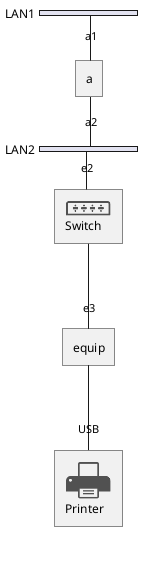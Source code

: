 @startuml
!include <office/Devices/device_printer>
!include <office/Devices/switch>
nwdiag {
    network LAN1 {
        a [address = "a1"]
    }
    network LAN2 {
        a [address = "a2"]
        switch [address = "e2" description = "<$switch>\nSwitch"]
    }
    switch -- equip
    equip [address = "e3"]
    equip -- printer
    printer [address = "USB" description = "<$device_printer>\nPrinter"]
}
@enduml